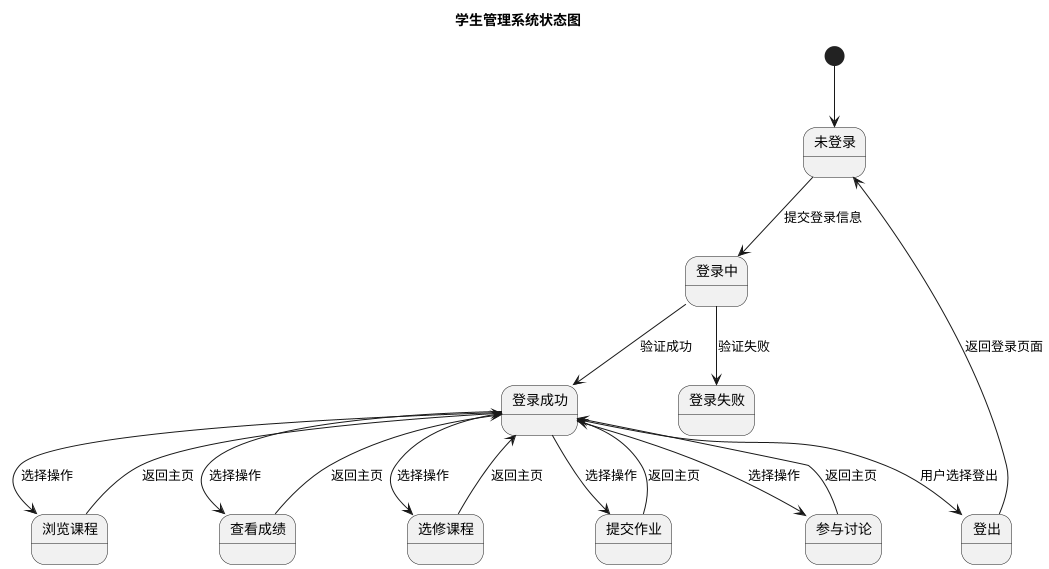 @startuml 状态图

title 学生管理系统状态图

[*] --> 未登录

未登录 --> 登录中 : 提交登录信息
登录中 --> 登录成功 : 验证成功
登录中 --> 登录失败 : 验证失败

登录成功 --> 浏览课程 : 选择操作
登录成功 --> 查看成绩 : 选择操作
登录成功 --> 选修课程 : 选择操作
登录成功 --> 提交作业 : 选择操作
登录成功 --> 参与讨论 : 选择操作

浏览课程 --> 登录成功 : 返回主页
查看成绩 --> 登录成功 : 返回主页
选修课程 --> 登录成功 : 返回主页
提交作业 --> 登录成功 : 返回主页
参与讨论 --> 登录成功 : 返回主页

登录成功 --> 登出 : 用户选择登出
登出 --> 未登录 : 返回登录页面

@enduml
